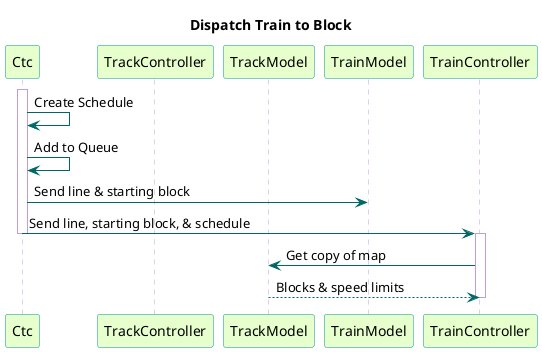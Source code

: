 @startuml

title Dispatch Train to Block

skinparam sequence {
  BackgroundColor transparent
  ParticipantBackgroundColor #e6ffcc
  ParticipantBorderColor 	#049595
  PackageBorderCOlor  #049595
  ArrowColor #006666
  LifeLineBorderColor #c09cd9
}

participant Ctc
participant TrackController
participant TrackModel
participant TrainModel

activate Ctc
Ctc -> Ctc : Create Schedule
Ctc -> Ctc : Add to Queue
Ctc -> TrainModel : Send line & starting block
Ctc -> TrainController : Send line, starting block, & schedule
deactivate Ctc

activate TrainController
TrainController -> TrackModel : Get copy of map
TrackModel --> TrainController : Blocks & speed limits
deactivate TrainController

@enduml
